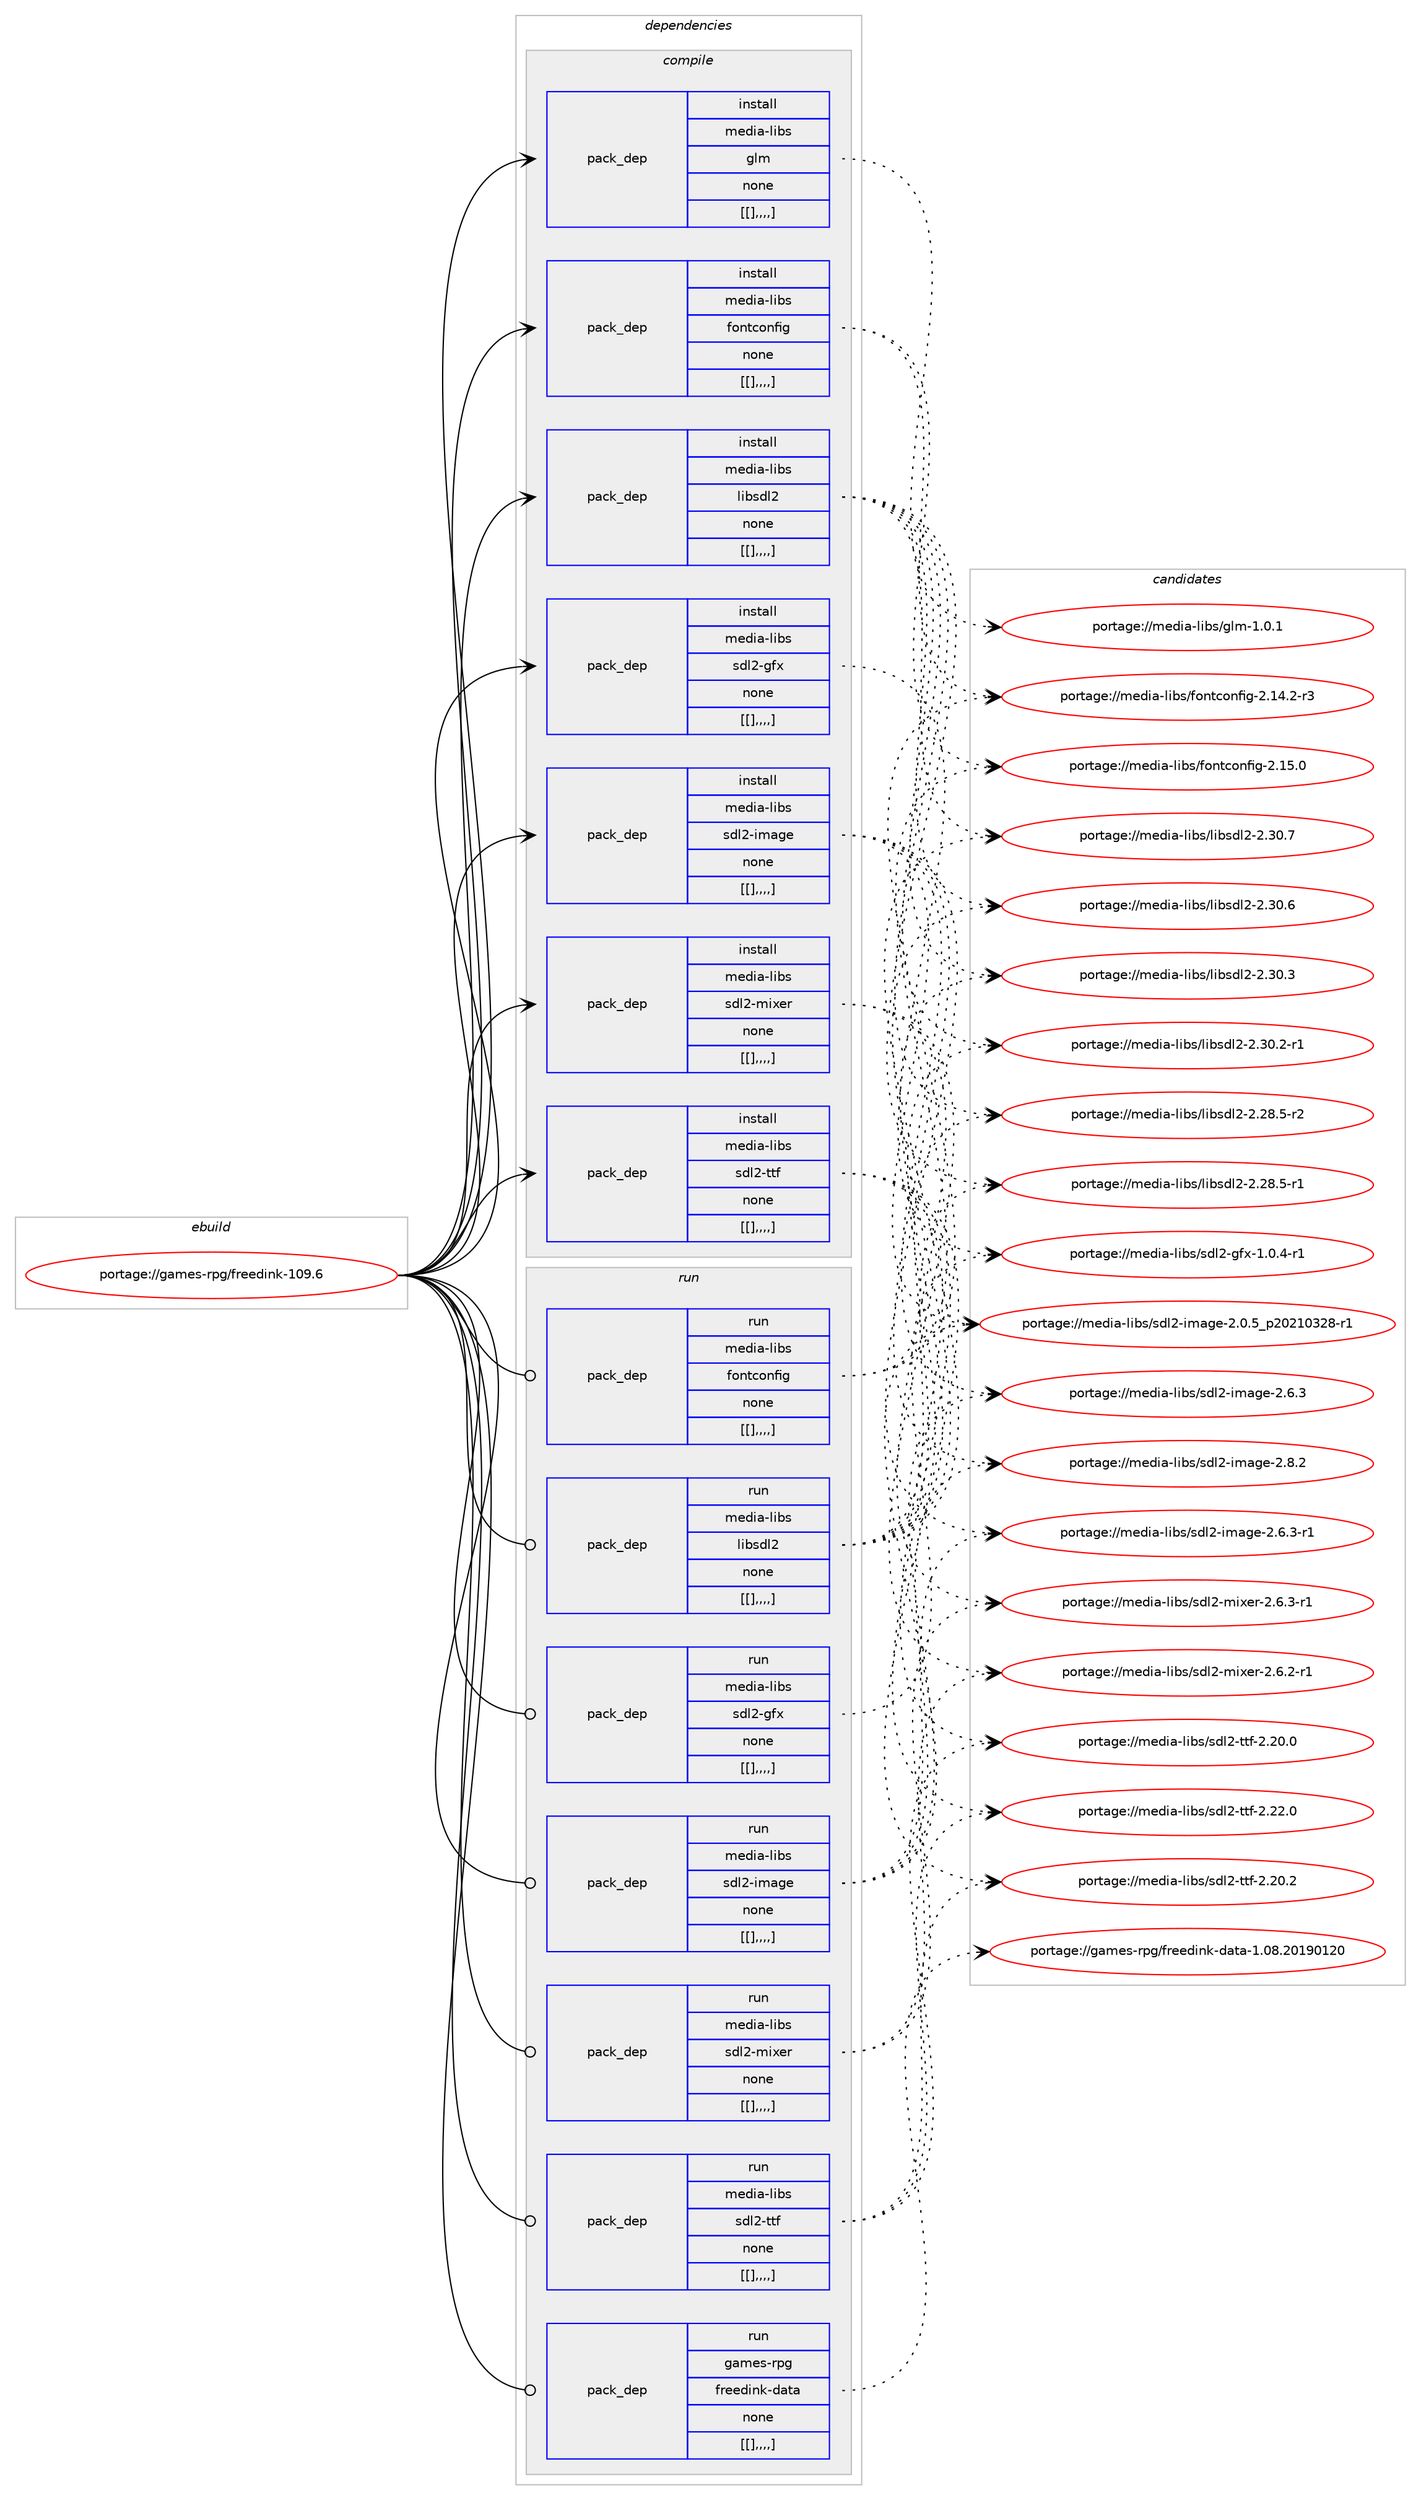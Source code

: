 digraph prolog {

# *************
# Graph options
# *************

newrank=true;
concentrate=true;
compound=true;
graph [rankdir=LR,fontname=Helvetica,fontsize=10,ranksep=1.5];#, ranksep=2.5, nodesep=0.2];
edge  [arrowhead=vee];
node  [fontname=Helvetica,fontsize=10];

# **********
# The ebuild
# **********

subgraph cluster_leftcol {
color=gray;
label=<<i>ebuild</i>>;
id [label="portage://games-rpg/freedink-109.6", color=red, width=4, href="../games-rpg/freedink-109.6.svg"];
}

# ****************
# The dependencies
# ****************

subgraph cluster_midcol {
color=gray;
label=<<i>dependencies</i>>;
subgraph cluster_compile {
fillcolor="#eeeeee";
style=filled;
label=<<i>compile</i>>;
subgraph pack168744 {
dependency236505 [label=<<TABLE BORDER="0" CELLBORDER="1" CELLSPACING="0" CELLPADDING="4" WIDTH="220"><TR><TD ROWSPAN="6" CELLPADDING="30">pack_dep</TD></TR><TR><TD WIDTH="110">install</TD></TR><TR><TD>media-libs</TD></TR><TR><TD>fontconfig</TD></TR><TR><TD>none</TD></TR><TR><TD>[[],,,,]</TD></TR></TABLE>>, shape=none, color=blue];
}
id:e -> dependency236505:w [weight=20,style="solid",arrowhead="vee"];
subgraph pack168745 {
dependency236506 [label=<<TABLE BORDER="0" CELLBORDER="1" CELLSPACING="0" CELLPADDING="4" WIDTH="220"><TR><TD ROWSPAN="6" CELLPADDING="30">pack_dep</TD></TR><TR><TD WIDTH="110">install</TD></TR><TR><TD>media-libs</TD></TR><TR><TD>glm</TD></TR><TR><TD>none</TD></TR><TR><TD>[[],,,,]</TD></TR></TABLE>>, shape=none, color=blue];
}
id:e -> dependency236506:w [weight=20,style="solid",arrowhead="vee"];
subgraph pack168746 {
dependency236507 [label=<<TABLE BORDER="0" CELLBORDER="1" CELLSPACING="0" CELLPADDING="4" WIDTH="220"><TR><TD ROWSPAN="6" CELLPADDING="30">pack_dep</TD></TR><TR><TD WIDTH="110">install</TD></TR><TR><TD>media-libs</TD></TR><TR><TD>libsdl2</TD></TR><TR><TD>none</TD></TR><TR><TD>[[],,,,]</TD></TR></TABLE>>, shape=none, color=blue];
}
id:e -> dependency236507:w [weight=20,style="solid",arrowhead="vee"];
subgraph pack168747 {
dependency236508 [label=<<TABLE BORDER="0" CELLBORDER="1" CELLSPACING="0" CELLPADDING="4" WIDTH="220"><TR><TD ROWSPAN="6" CELLPADDING="30">pack_dep</TD></TR><TR><TD WIDTH="110">install</TD></TR><TR><TD>media-libs</TD></TR><TR><TD>sdl2-gfx</TD></TR><TR><TD>none</TD></TR><TR><TD>[[],,,,]</TD></TR></TABLE>>, shape=none, color=blue];
}
id:e -> dependency236508:w [weight=20,style="solid",arrowhead="vee"];
subgraph pack168748 {
dependency236509 [label=<<TABLE BORDER="0" CELLBORDER="1" CELLSPACING="0" CELLPADDING="4" WIDTH="220"><TR><TD ROWSPAN="6" CELLPADDING="30">pack_dep</TD></TR><TR><TD WIDTH="110">install</TD></TR><TR><TD>media-libs</TD></TR><TR><TD>sdl2-image</TD></TR><TR><TD>none</TD></TR><TR><TD>[[],,,,]</TD></TR></TABLE>>, shape=none, color=blue];
}
id:e -> dependency236509:w [weight=20,style="solid",arrowhead="vee"];
subgraph pack168749 {
dependency236510 [label=<<TABLE BORDER="0" CELLBORDER="1" CELLSPACING="0" CELLPADDING="4" WIDTH="220"><TR><TD ROWSPAN="6" CELLPADDING="30">pack_dep</TD></TR><TR><TD WIDTH="110">install</TD></TR><TR><TD>media-libs</TD></TR><TR><TD>sdl2-mixer</TD></TR><TR><TD>none</TD></TR><TR><TD>[[],,,,]</TD></TR></TABLE>>, shape=none, color=blue];
}
id:e -> dependency236510:w [weight=20,style="solid",arrowhead="vee"];
subgraph pack168750 {
dependency236511 [label=<<TABLE BORDER="0" CELLBORDER="1" CELLSPACING="0" CELLPADDING="4" WIDTH="220"><TR><TD ROWSPAN="6" CELLPADDING="30">pack_dep</TD></TR><TR><TD WIDTH="110">install</TD></TR><TR><TD>media-libs</TD></TR><TR><TD>sdl2-ttf</TD></TR><TR><TD>none</TD></TR><TR><TD>[[],,,,]</TD></TR></TABLE>>, shape=none, color=blue];
}
id:e -> dependency236511:w [weight=20,style="solid",arrowhead="vee"];
}
subgraph cluster_compileandrun {
fillcolor="#eeeeee";
style=filled;
label=<<i>compile and run</i>>;
}
subgraph cluster_run {
fillcolor="#eeeeee";
style=filled;
label=<<i>run</i>>;
subgraph pack168751 {
dependency236512 [label=<<TABLE BORDER="0" CELLBORDER="1" CELLSPACING="0" CELLPADDING="4" WIDTH="220"><TR><TD ROWSPAN="6" CELLPADDING="30">pack_dep</TD></TR><TR><TD WIDTH="110">run</TD></TR><TR><TD>games-rpg</TD></TR><TR><TD>freedink-data</TD></TR><TR><TD>none</TD></TR><TR><TD>[[],,,,]</TD></TR></TABLE>>, shape=none, color=blue];
}
id:e -> dependency236512:w [weight=20,style="solid",arrowhead="odot"];
subgraph pack168752 {
dependency236513 [label=<<TABLE BORDER="0" CELLBORDER="1" CELLSPACING="0" CELLPADDING="4" WIDTH="220"><TR><TD ROWSPAN="6" CELLPADDING="30">pack_dep</TD></TR><TR><TD WIDTH="110">run</TD></TR><TR><TD>media-libs</TD></TR><TR><TD>fontconfig</TD></TR><TR><TD>none</TD></TR><TR><TD>[[],,,,]</TD></TR></TABLE>>, shape=none, color=blue];
}
id:e -> dependency236513:w [weight=20,style="solid",arrowhead="odot"];
subgraph pack168753 {
dependency236514 [label=<<TABLE BORDER="0" CELLBORDER="1" CELLSPACING="0" CELLPADDING="4" WIDTH="220"><TR><TD ROWSPAN="6" CELLPADDING="30">pack_dep</TD></TR><TR><TD WIDTH="110">run</TD></TR><TR><TD>media-libs</TD></TR><TR><TD>libsdl2</TD></TR><TR><TD>none</TD></TR><TR><TD>[[],,,,]</TD></TR></TABLE>>, shape=none, color=blue];
}
id:e -> dependency236514:w [weight=20,style="solid",arrowhead="odot"];
subgraph pack168754 {
dependency236515 [label=<<TABLE BORDER="0" CELLBORDER="1" CELLSPACING="0" CELLPADDING="4" WIDTH="220"><TR><TD ROWSPAN="6" CELLPADDING="30">pack_dep</TD></TR><TR><TD WIDTH="110">run</TD></TR><TR><TD>media-libs</TD></TR><TR><TD>sdl2-gfx</TD></TR><TR><TD>none</TD></TR><TR><TD>[[],,,,]</TD></TR></TABLE>>, shape=none, color=blue];
}
id:e -> dependency236515:w [weight=20,style="solid",arrowhead="odot"];
subgraph pack168755 {
dependency236516 [label=<<TABLE BORDER="0" CELLBORDER="1" CELLSPACING="0" CELLPADDING="4" WIDTH="220"><TR><TD ROWSPAN="6" CELLPADDING="30">pack_dep</TD></TR><TR><TD WIDTH="110">run</TD></TR><TR><TD>media-libs</TD></TR><TR><TD>sdl2-image</TD></TR><TR><TD>none</TD></TR><TR><TD>[[],,,,]</TD></TR></TABLE>>, shape=none, color=blue];
}
id:e -> dependency236516:w [weight=20,style="solid",arrowhead="odot"];
subgraph pack168756 {
dependency236517 [label=<<TABLE BORDER="0" CELLBORDER="1" CELLSPACING="0" CELLPADDING="4" WIDTH="220"><TR><TD ROWSPAN="6" CELLPADDING="30">pack_dep</TD></TR><TR><TD WIDTH="110">run</TD></TR><TR><TD>media-libs</TD></TR><TR><TD>sdl2-mixer</TD></TR><TR><TD>none</TD></TR><TR><TD>[[],,,,]</TD></TR></TABLE>>, shape=none, color=blue];
}
id:e -> dependency236517:w [weight=20,style="solid",arrowhead="odot"];
subgraph pack168757 {
dependency236518 [label=<<TABLE BORDER="0" CELLBORDER="1" CELLSPACING="0" CELLPADDING="4" WIDTH="220"><TR><TD ROWSPAN="6" CELLPADDING="30">pack_dep</TD></TR><TR><TD WIDTH="110">run</TD></TR><TR><TD>media-libs</TD></TR><TR><TD>sdl2-ttf</TD></TR><TR><TD>none</TD></TR><TR><TD>[[],,,,]</TD></TR></TABLE>>, shape=none, color=blue];
}
id:e -> dependency236518:w [weight=20,style="solid",arrowhead="odot"];
}
}

# **************
# The candidates
# **************

subgraph cluster_choices {
rank=same;
color=gray;
label=<<i>candidates</i>>;

subgraph choice168744 {
color=black;
nodesep=1;
choice109101100105974510810598115471021111101169911111010210510345504649534648 [label="portage://media-libs/fontconfig-2.15.0", color=red, width=4,href="../media-libs/fontconfig-2.15.0.svg"];
choice1091011001059745108105981154710211111011699111110102105103455046495246504511451 [label="portage://media-libs/fontconfig-2.14.2-r3", color=red, width=4,href="../media-libs/fontconfig-2.14.2-r3.svg"];
dependency236505:e -> choice109101100105974510810598115471021111101169911111010210510345504649534648:w [style=dotted,weight="100"];
dependency236505:e -> choice1091011001059745108105981154710211111011699111110102105103455046495246504511451:w [style=dotted,weight="100"];
}
subgraph choice168745 {
color=black;
nodesep=1;
choice10910110010597451081059811547103108109454946484649 [label="portage://media-libs/glm-1.0.1", color=red, width=4,href="../media-libs/glm-1.0.1.svg"];
dependency236506:e -> choice10910110010597451081059811547103108109454946484649:w [style=dotted,weight="100"];
}
subgraph choice168746 {
color=black;
nodesep=1;
choice10910110010597451081059811547108105981151001085045504651484655 [label="portage://media-libs/libsdl2-2.30.7", color=red, width=4,href="../media-libs/libsdl2-2.30.7.svg"];
choice10910110010597451081059811547108105981151001085045504651484654 [label="portage://media-libs/libsdl2-2.30.6", color=red, width=4,href="../media-libs/libsdl2-2.30.6.svg"];
choice10910110010597451081059811547108105981151001085045504651484651 [label="portage://media-libs/libsdl2-2.30.3", color=red, width=4,href="../media-libs/libsdl2-2.30.3.svg"];
choice109101100105974510810598115471081059811510010850455046514846504511449 [label="portage://media-libs/libsdl2-2.30.2-r1", color=red, width=4,href="../media-libs/libsdl2-2.30.2-r1.svg"];
choice109101100105974510810598115471081059811510010850455046505646534511450 [label="portage://media-libs/libsdl2-2.28.5-r2", color=red, width=4,href="../media-libs/libsdl2-2.28.5-r2.svg"];
choice109101100105974510810598115471081059811510010850455046505646534511449 [label="portage://media-libs/libsdl2-2.28.5-r1", color=red, width=4,href="../media-libs/libsdl2-2.28.5-r1.svg"];
dependency236507:e -> choice10910110010597451081059811547108105981151001085045504651484655:w [style=dotted,weight="100"];
dependency236507:e -> choice10910110010597451081059811547108105981151001085045504651484654:w [style=dotted,weight="100"];
dependency236507:e -> choice10910110010597451081059811547108105981151001085045504651484651:w [style=dotted,weight="100"];
dependency236507:e -> choice109101100105974510810598115471081059811510010850455046514846504511449:w [style=dotted,weight="100"];
dependency236507:e -> choice109101100105974510810598115471081059811510010850455046505646534511450:w [style=dotted,weight="100"];
dependency236507:e -> choice109101100105974510810598115471081059811510010850455046505646534511449:w [style=dotted,weight="100"];
}
subgraph choice168747 {
color=black;
nodesep=1;
choice1091011001059745108105981154711510010850451031021204549464846524511449 [label="portage://media-libs/sdl2-gfx-1.0.4-r1", color=red, width=4,href="../media-libs/sdl2-gfx-1.0.4-r1.svg"];
dependency236508:e -> choice1091011001059745108105981154711510010850451031021204549464846524511449:w [style=dotted,weight="100"];
}
subgraph choice168748 {
color=black;
nodesep=1;
choice10910110010597451081059811547115100108504510510997103101455046564650 [label="portage://media-libs/sdl2-image-2.8.2", color=red, width=4,href="../media-libs/sdl2-image-2.8.2.svg"];
choice109101100105974510810598115471151001085045105109971031014550465446514511449 [label="portage://media-libs/sdl2-image-2.6.3-r1", color=red, width=4,href="../media-libs/sdl2-image-2.6.3-r1.svg"];
choice10910110010597451081059811547115100108504510510997103101455046544651 [label="portage://media-libs/sdl2-image-2.6.3", color=red, width=4,href="../media-libs/sdl2-image-2.6.3.svg"];
choice109101100105974510810598115471151001085045105109971031014550464846539511250485049485150564511449 [label="portage://media-libs/sdl2-image-2.0.5_p20210328-r1", color=red, width=4,href="../media-libs/sdl2-image-2.0.5_p20210328-r1.svg"];
dependency236509:e -> choice10910110010597451081059811547115100108504510510997103101455046564650:w [style=dotted,weight="100"];
dependency236509:e -> choice109101100105974510810598115471151001085045105109971031014550465446514511449:w [style=dotted,weight="100"];
dependency236509:e -> choice10910110010597451081059811547115100108504510510997103101455046544651:w [style=dotted,weight="100"];
dependency236509:e -> choice109101100105974510810598115471151001085045105109971031014550464846539511250485049485150564511449:w [style=dotted,weight="100"];
}
subgraph choice168749 {
color=black;
nodesep=1;
choice1091011001059745108105981154711510010850451091051201011144550465446514511449 [label="portage://media-libs/sdl2-mixer-2.6.3-r1", color=red, width=4,href="../media-libs/sdl2-mixer-2.6.3-r1.svg"];
choice1091011001059745108105981154711510010850451091051201011144550465446504511449 [label="portage://media-libs/sdl2-mixer-2.6.2-r1", color=red, width=4,href="../media-libs/sdl2-mixer-2.6.2-r1.svg"];
dependency236510:e -> choice1091011001059745108105981154711510010850451091051201011144550465446514511449:w [style=dotted,weight="100"];
dependency236510:e -> choice1091011001059745108105981154711510010850451091051201011144550465446504511449:w [style=dotted,weight="100"];
}
subgraph choice168750 {
color=black;
nodesep=1;
choice10910110010597451081059811547115100108504511611610245504650504648 [label="portage://media-libs/sdl2-ttf-2.22.0", color=red, width=4,href="../media-libs/sdl2-ttf-2.22.0.svg"];
choice10910110010597451081059811547115100108504511611610245504650484650 [label="portage://media-libs/sdl2-ttf-2.20.2", color=red, width=4,href="../media-libs/sdl2-ttf-2.20.2.svg"];
choice10910110010597451081059811547115100108504511611610245504650484648 [label="portage://media-libs/sdl2-ttf-2.20.0", color=red, width=4,href="../media-libs/sdl2-ttf-2.20.0.svg"];
dependency236511:e -> choice10910110010597451081059811547115100108504511611610245504650504648:w [style=dotted,weight="100"];
dependency236511:e -> choice10910110010597451081059811547115100108504511611610245504650484650:w [style=dotted,weight="100"];
dependency236511:e -> choice10910110010597451081059811547115100108504511611610245504650484648:w [style=dotted,weight="100"];
}
subgraph choice168751 {
color=black;
nodesep=1;
choice1039710910111545114112103471021141011011001051101074510097116974549464856465048495748495048 [label="portage://games-rpg/freedink-data-1.08.20190120", color=red, width=4,href="../games-rpg/freedink-data-1.08.20190120.svg"];
dependency236512:e -> choice1039710910111545114112103471021141011011001051101074510097116974549464856465048495748495048:w [style=dotted,weight="100"];
}
subgraph choice168752 {
color=black;
nodesep=1;
choice109101100105974510810598115471021111101169911111010210510345504649534648 [label="portage://media-libs/fontconfig-2.15.0", color=red, width=4,href="../media-libs/fontconfig-2.15.0.svg"];
choice1091011001059745108105981154710211111011699111110102105103455046495246504511451 [label="portage://media-libs/fontconfig-2.14.2-r3", color=red, width=4,href="../media-libs/fontconfig-2.14.2-r3.svg"];
dependency236513:e -> choice109101100105974510810598115471021111101169911111010210510345504649534648:w [style=dotted,weight="100"];
dependency236513:e -> choice1091011001059745108105981154710211111011699111110102105103455046495246504511451:w [style=dotted,weight="100"];
}
subgraph choice168753 {
color=black;
nodesep=1;
choice10910110010597451081059811547108105981151001085045504651484655 [label="portage://media-libs/libsdl2-2.30.7", color=red, width=4,href="../media-libs/libsdl2-2.30.7.svg"];
choice10910110010597451081059811547108105981151001085045504651484654 [label="portage://media-libs/libsdl2-2.30.6", color=red, width=4,href="../media-libs/libsdl2-2.30.6.svg"];
choice10910110010597451081059811547108105981151001085045504651484651 [label="portage://media-libs/libsdl2-2.30.3", color=red, width=4,href="../media-libs/libsdl2-2.30.3.svg"];
choice109101100105974510810598115471081059811510010850455046514846504511449 [label="portage://media-libs/libsdl2-2.30.2-r1", color=red, width=4,href="../media-libs/libsdl2-2.30.2-r1.svg"];
choice109101100105974510810598115471081059811510010850455046505646534511450 [label="portage://media-libs/libsdl2-2.28.5-r2", color=red, width=4,href="../media-libs/libsdl2-2.28.5-r2.svg"];
choice109101100105974510810598115471081059811510010850455046505646534511449 [label="portage://media-libs/libsdl2-2.28.5-r1", color=red, width=4,href="../media-libs/libsdl2-2.28.5-r1.svg"];
dependency236514:e -> choice10910110010597451081059811547108105981151001085045504651484655:w [style=dotted,weight="100"];
dependency236514:e -> choice10910110010597451081059811547108105981151001085045504651484654:w [style=dotted,weight="100"];
dependency236514:e -> choice10910110010597451081059811547108105981151001085045504651484651:w [style=dotted,weight="100"];
dependency236514:e -> choice109101100105974510810598115471081059811510010850455046514846504511449:w [style=dotted,weight="100"];
dependency236514:e -> choice109101100105974510810598115471081059811510010850455046505646534511450:w [style=dotted,weight="100"];
dependency236514:e -> choice109101100105974510810598115471081059811510010850455046505646534511449:w [style=dotted,weight="100"];
}
subgraph choice168754 {
color=black;
nodesep=1;
choice1091011001059745108105981154711510010850451031021204549464846524511449 [label="portage://media-libs/sdl2-gfx-1.0.4-r1", color=red, width=4,href="../media-libs/sdl2-gfx-1.0.4-r1.svg"];
dependency236515:e -> choice1091011001059745108105981154711510010850451031021204549464846524511449:w [style=dotted,weight="100"];
}
subgraph choice168755 {
color=black;
nodesep=1;
choice10910110010597451081059811547115100108504510510997103101455046564650 [label="portage://media-libs/sdl2-image-2.8.2", color=red, width=4,href="../media-libs/sdl2-image-2.8.2.svg"];
choice109101100105974510810598115471151001085045105109971031014550465446514511449 [label="portage://media-libs/sdl2-image-2.6.3-r1", color=red, width=4,href="../media-libs/sdl2-image-2.6.3-r1.svg"];
choice10910110010597451081059811547115100108504510510997103101455046544651 [label="portage://media-libs/sdl2-image-2.6.3", color=red, width=4,href="../media-libs/sdl2-image-2.6.3.svg"];
choice109101100105974510810598115471151001085045105109971031014550464846539511250485049485150564511449 [label="portage://media-libs/sdl2-image-2.0.5_p20210328-r1", color=red, width=4,href="../media-libs/sdl2-image-2.0.5_p20210328-r1.svg"];
dependency236516:e -> choice10910110010597451081059811547115100108504510510997103101455046564650:w [style=dotted,weight="100"];
dependency236516:e -> choice109101100105974510810598115471151001085045105109971031014550465446514511449:w [style=dotted,weight="100"];
dependency236516:e -> choice10910110010597451081059811547115100108504510510997103101455046544651:w [style=dotted,weight="100"];
dependency236516:e -> choice109101100105974510810598115471151001085045105109971031014550464846539511250485049485150564511449:w [style=dotted,weight="100"];
}
subgraph choice168756 {
color=black;
nodesep=1;
choice1091011001059745108105981154711510010850451091051201011144550465446514511449 [label="portage://media-libs/sdl2-mixer-2.6.3-r1", color=red, width=4,href="../media-libs/sdl2-mixer-2.6.3-r1.svg"];
choice1091011001059745108105981154711510010850451091051201011144550465446504511449 [label="portage://media-libs/sdl2-mixer-2.6.2-r1", color=red, width=4,href="../media-libs/sdl2-mixer-2.6.2-r1.svg"];
dependency236517:e -> choice1091011001059745108105981154711510010850451091051201011144550465446514511449:w [style=dotted,weight="100"];
dependency236517:e -> choice1091011001059745108105981154711510010850451091051201011144550465446504511449:w [style=dotted,weight="100"];
}
subgraph choice168757 {
color=black;
nodesep=1;
choice10910110010597451081059811547115100108504511611610245504650504648 [label="portage://media-libs/sdl2-ttf-2.22.0", color=red, width=4,href="../media-libs/sdl2-ttf-2.22.0.svg"];
choice10910110010597451081059811547115100108504511611610245504650484650 [label="portage://media-libs/sdl2-ttf-2.20.2", color=red, width=4,href="../media-libs/sdl2-ttf-2.20.2.svg"];
choice10910110010597451081059811547115100108504511611610245504650484648 [label="portage://media-libs/sdl2-ttf-2.20.0", color=red, width=4,href="../media-libs/sdl2-ttf-2.20.0.svg"];
dependency236518:e -> choice10910110010597451081059811547115100108504511611610245504650504648:w [style=dotted,weight="100"];
dependency236518:e -> choice10910110010597451081059811547115100108504511611610245504650484650:w [style=dotted,weight="100"];
dependency236518:e -> choice10910110010597451081059811547115100108504511611610245504650484648:w [style=dotted,weight="100"];
}
}

}
